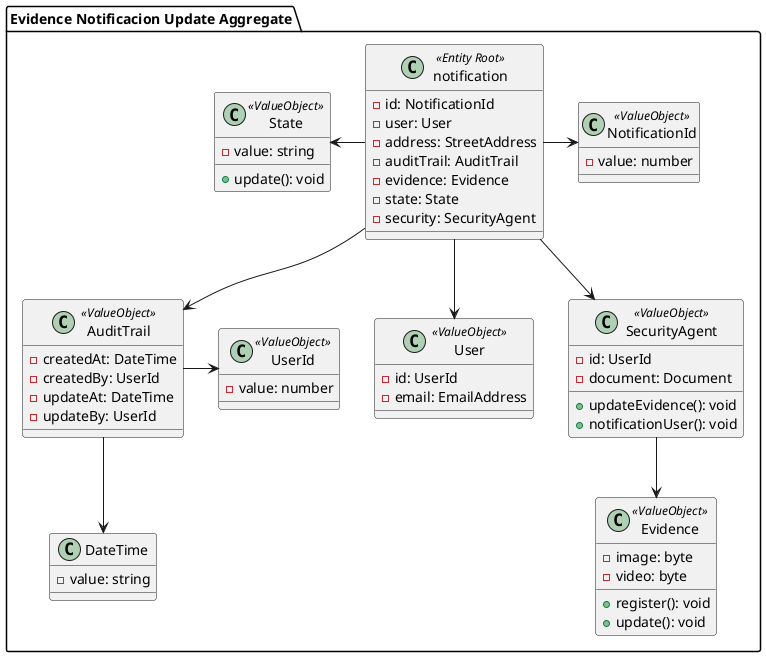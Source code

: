 @startuml
package "Evidence Notificacion Update Aggregate" {
    class notification <<Entity Root>> {
            -id: NotificationId
            -user: User
            -address: StreetAddress
            -auditTrail: AuditTrail
            -evidence: Evidence
            -state: State
            -security: SecurityAgent
        }
        class NotificationId <<ValueObject>> {
            -value: number
        }
        
        class User <<ValueObject>> {
            -id: UserId
            -email: EmailAddress
        }
        class SecurityAgent <<ValueObject>> {
            -id: UserId
            -document: Document
            +updateEvidence(): void
            +notificationUser(): void
        }
        
        class UserId <<ValueObject>> {
            -value: number
        }
    
        class AuditTrail <<ValueObject>> {
            -createdAt: DateTime
            -createdBy: UserId
            -updateAt: DateTime
            -updateBy: UserId
        }
        class DateTime {
            -value: string
        }
        class Evidence <<ValueObject>> {
            -image: byte
            -video: byte
            +register(): void
            +update(): void
        }
        class State <<ValueObject>> {
            -value: string
            +update(): void
        }
    
    }
    notification -> NotificationId
    notification -down-> User
    notification -down-> AuditTrail
    notification -left-> State
    notification --> SecurityAgent
    SecurityAgent --> Evidence
    AuditTrail -down-> DateTime
    AuditTrail -right-> UserId
    @enduml